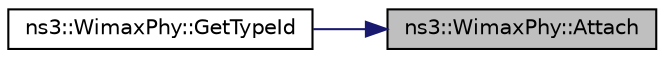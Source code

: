 digraph "ns3::WimaxPhy::Attach"
{
 // LATEX_PDF_SIZE
  edge [fontname="Helvetica",fontsize="10",labelfontname="Helvetica",labelfontsize="10"];
  node [fontname="Helvetica",fontsize="10",shape=record];
  rankdir="RL";
  Node1 [label="ns3::WimaxPhy::Attach",height=0.2,width=0.4,color="black", fillcolor="grey75", style="filled", fontcolor="black",tooltip="Attach the physical layer to a channel."];
  Node1 -> Node2 [dir="back",color="midnightblue",fontsize="10",style="solid",fontname="Helvetica"];
  Node2 [label="ns3::WimaxPhy::GetTypeId",height=0.2,width=0.4,color="black", fillcolor="white", style="filled",URL="$classns3_1_1_wimax_phy.html#a58a835ff9290a6eca54acba7cf6e8fac",tooltip="Get the type ID."];
}
